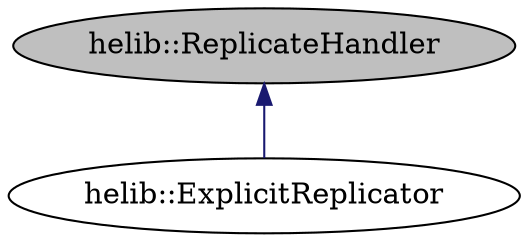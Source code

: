 digraph "helib::ReplicateHandler"
{
  N0 [label="helib::ReplicateHandler",color="black", fillcolor="grey75", style="filled", fontcolor="black"];
  N0 -> N1 [dir="back",color="midnightblue",style="solid"];
  N1 [label="helib::ExplicitReplicator",color="black", fillcolor="white", style="filled",tooltip="An implementation of ReplicateHandler that explicitly returns all the replicated ciphertexts in one b..."];
}
